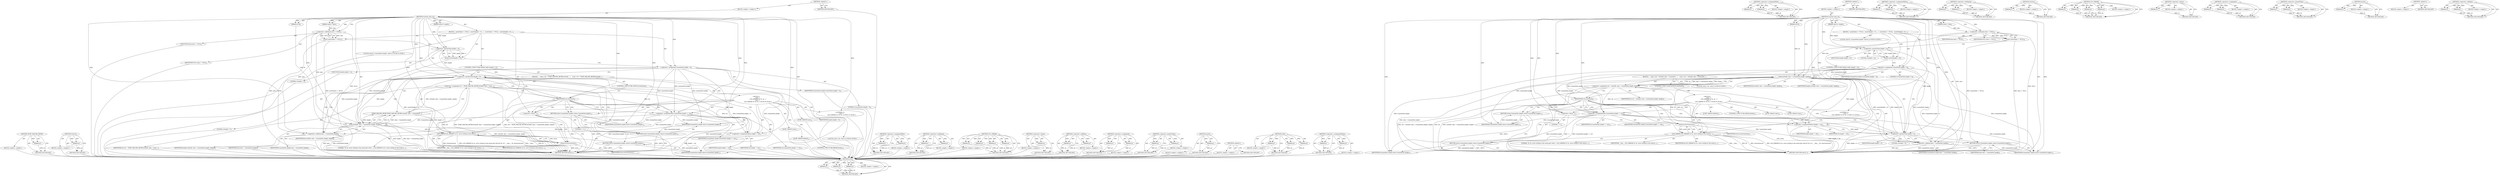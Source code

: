 digraph "&lt;operator&gt;.assignmentMinus" {
vulnerable_111 [label=<(METHOD,write)>];
vulnerable_112 [label=<(PARAM,p1)>];
vulnerable_113 [label=<(PARAM,p2)>];
vulnerable_114 [label=<(PARAM,p3)>];
vulnerable_115 [label=<(BLOCK,&lt;empty&gt;,&lt;empty&gt;)>];
vulnerable_116 [label=<(METHOD_RETURN,ANY)>];
vulnerable_137 [label=<(METHOD,&lt;operator&gt;.assignmentPlus)>];
vulnerable_138 [label=<(PARAM,p1)>];
vulnerable_139 [label=<(PARAM,p2)>];
vulnerable_140 [label=<(BLOCK,&lt;empty&gt;,&lt;empty&gt;)>];
vulnerable_141 [label=<(METHOD_RETURN,ANY)>];
vulnerable_6 [label=<(METHOD,&lt;global&gt;)<SUB>1</SUB>>];
vulnerable_7 [label=<(BLOCK,&lt;empty&gt;,&lt;empty&gt;)<SUB>1</SUB>>];
vulnerable_8 [label=<(METHOD,transmit_data_on)<SUB>1</SUB>>];
vulnerable_9 [label=<(PARAM,int fd)<SUB>1</SUB>>];
vulnerable_10 [label=<(PARAM,uint8_t *data)<SUB>1</SUB>>];
vulnerable_11 [label=<(PARAM,uint16_t length)<SUB>1</SUB>>];
vulnerable_12 [label=<(BLOCK,{
  assert(data != NULL);
  assert(length &gt; 0);...,{
  assert(data != NULL);
  assert(length &gt; 0);...)<SUB>1</SUB>>];
vulnerable_13 [label=<(assert,assert(data != NULL))<SUB>2</SUB>>];
vulnerable_14 [label=<(&lt;operator&gt;.notEquals,data != NULL)<SUB>2</SUB>>];
vulnerable_15 [label=<(IDENTIFIER,data,data != NULL)<SUB>2</SUB>>];
vulnerable_16 [label=<(IDENTIFIER,NULL,data != NULL)<SUB>2</SUB>>];
vulnerable_17 [label=<(assert,assert(length &gt; 0))<SUB>3</SUB>>];
vulnerable_18 [label=<(&lt;operator&gt;.greaterThan,length &gt; 0)<SUB>3</SUB>>];
vulnerable_19 [label=<(IDENTIFIER,length,length &gt; 0)<SUB>3</SUB>>];
vulnerable_20 [label=<(LITERAL,0,length &gt; 0)<SUB>3</SUB>>];
vulnerable_21 [label="<(LOCAL,uint16_t transmitted_length: uint16_t)<SUB>6</SUB>>"];
vulnerable_22 [label=<(&lt;operator&gt;.assignment,transmitted_length = 0)<SUB>6</SUB>>];
vulnerable_23 [label=<(IDENTIFIER,transmitted_length,transmitted_length = 0)<SUB>6</SUB>>];
vulnerable_24 [label=<(LITERAL,0,transmitted_length = 0)<SUB>6</SUB>>];
vulnerable_25 [label=<(CONTROL_STRUCTURE,WHILE,while (length &gt; 0))<SUB>7</SUB>>];
vulnerable_26 [label=<(&lt;operator&gt;.greaterThan,length &gt; 0)<SUB>7</SUB>>];
vulnerable_27 [label=<(IDENTIFIER,length,length &gt; 0)<SUB>7</SUB>>];
vulnerable_28 [label=<(LITERAL,0,length &gt; 0)<SUB>7</SUB>>];
vulnerable_29 [label=<(BLOCK,{
    ssize_t ret = write(fd, data + transmitte...,{
    ssize_t ret = write(fd, data + transmitte...)<SUB>7</SUB>>];
vulnerable_30 [label="<(LOCAL,ssize_t ret: ssize_t)<SUB>8</SUB>>"];
vulnerable_31 [label=<(&lt;operator&gt;.assignment,ret = write(fd, data + transmitted_length, length))<SUB>8</SUB>>];
vulnerable_32 [label=<(IDENTIFIER,ret,ret = write(fd, data + transmitted_length, length))<SUB>8</SUB>>];
vulnerable_33 [label=<(write,write(fd, data + transmitted_length, length))<SUB>8</SUB>>];
vulnerable_34 [label=<(IDENTIFIER,fd,write(fd, data + transmitted_length, length))<SUB>8</SUB>>];
vulnerable_35 [label=<(&lt;operator&gt;.addition,data + transmitted_length)<SUB>8</SUB>>];
vulnerable_36 [label=<(IDENTIFIER,data,data + transmitted_length)<SUB>8</SUB>>];
vulnerable_37 [label=<(IDENTIFIER,transmitted_length,data + transmitted_length)<SUB>8</SUB>>];
vulnerable_38 [label=<(IDENTIFIER,length,write(fd, data + transmitted_length, length))<SUB>8</SUB>>];
vulnerable_39 [label=<(CONTROL_STRUCTURE,SWITCH,switch(ret))<SUB>9</SUB>>];
vulnerable_40 [label=<(IDENTIFIER,ret,switch(ret))<SUB>9</SUB>>];
vulnerable_41 [label="<(BLOCK,{
       case -1:
         LOG_ERROR(&quot;In %s, er...,{
       case -1:
         LOG_ERROR(&quot;In %s, er...)<SUB>9</SUB>>"];
vulnerable_42 [label=<(JUMP_TARGET,case)<SUB>10</SUB>>];
vulnerable_43 [label=<(&lt;operator&gt;.minus,-1)<SUB>10</SUB>>];
vulnerable_44 [label=<(LITERAL,1,-1)<SUB>10</SUB>>];
vulnerable_45 [label=<(LOG_ERROR,LOG_ERROR(&quot;In %s, error writing to the serial p...)<SUB>11</SUB>>];
vulnerable_46 [label=<(LITERAL,&quot;In %s, error writing to the serial port with f...,LOG_ERROR(&quot;In %s, error writing to the serial p...)<SUB>11</SUB>>];
vulnerable_47 [label=<(IDENTIFIER,__func__,LOG_ERROR(&quot;In %s, error writing to the serial p...)<SUB>11</SUB>>];
vulnerable_48 [label=<(IDENTIFIER,fd,LOG_ERROR(&quot;In %s, error writing to the serial p...)<SUB>11</SUB>>];
vulnerable_49 [label=<(strerror,strerror(errno))<SUB>11</SUB>>];
vulnerable_50 [label=<(IDENTIFIER,errno,strerror(errno))<SUB>11</SUB>>];
vulnerable_51 [label=<(RETURN,return transmitted_length;,return transmitted_length;)<SUB>12</SUB>>];
vulnerable_52 [label=<(IDENTIFIER,transmitted_length,return transmitted_length;)<SUB>12</SUB>>];
vulnerable_53 [label=<(JUMP_TARGET,case)<SUB>13</SUB>>];
vulnerable_54 [label="<(LITERAL,0,{
       case -1:
         LOG_ERROR(&quot;In %s, er...)<SUB>13</SUB>>"];
vulnerable_55 [label=<(RETURN,return transmitted_length;,return transmitted_length;)<SUB>14</SUB>>];
vulnerable_56 [label=<(IDENTIFIER,transmitted_length,return transmitted_length;)<SUB>14</SUB>>];
vulnerable_57 [label=<(JUMP_TARGET,default)<SUB>15</SUB>>];
vulnerable_58 [label=<(&lt;operator&gt;.assignmentPlus,transmitted_length += ret)<SUB>16</SUB>>];
vulnerable_59 [label=<(IDENTIFIER,transmitted_length,transmitted_length += ret)<SUB>16</SUB>>];
vulnerable_60 [label=<(IDENTIFIER,ret,transmitted_length += ret)<SUB>16</SUB>>];
vulnerable_61 [label=<(&lt;operator&gt;.assignmentMinus,length -= ret)<SUB>17</SUB>>];
vulnerable_62 [label=<(IDENTIFIER,length,length -= ret)<SUB>17</SUB>>];
vulnerable_63 [label=<(IDENTIFIER,ret,length -= ret)<SUB>17</SUB>>];
vulnerable_64 [label=<(CONTROL_STRUCTURE,BREAK,break;)<SUB>18</SUB>>];
vulnerable_65 [label=<(RETURN,return transmitted_length;,return transmitted_length;)<SUB>22</SUB>>];
vulnerable_66 [label=<(IDENTIFIER,transmitted_length,return transmitted_length;)<SUB>22</SUB>>];
vulnerable_67 [label=<(METHOD_RETURN,uint16_t)<SUB>1</SUB>>];
vulnerable_69 [label=<(METHOD_RETURN,ANY)<SUB>1</SUB>>];
vulnerable_142 [label=<(METHOD,&lt;operator&gt;.assignmentMinus)>];
vulnerable_143 [label=<(PARAM,p1)>];
vulnerable_144 [label=<(PARAM,p2)>];
vulnerable_145 [label=<(BLOCK,&lt;empty&gt;,&lt;empty&gt;)>];
vulnerable_146 [label=<(METHOD_RETURN,ANY)>];
vulnerable_96 [label=<(METHOD,&lt;operator&gt;.notEquals)>];
vulnerable_97 [label=<(PARAM,p1)>];
vulnerable_98 [label=<(PARAM,p2)>];
vulnerable_99 [label=<(BLOCK,&lt;empty&gt;,&lt;empty&gt;)>];
vulnerable_100 [label=<(METHOD_RETURN,ANY)>];
vulnerable_133 [label=<(METHOD,strerror)>];
vulnerable_134 [label=<(PARAM,p1)>];
vulnerable_135 [label=<(BLOCK,&lt;empty&gt;,&lt;empty&gt;)>];
vulnerable_136 [label=<(METHOD_RETURN,ANY)>];
vulnerable_126 [label=<(METHOD,LOG_ERROR)>];
vulnerable_127 [label=<(PARAM,p1)>];
vulnerable_128 [label=<(PARAM,p2)>];
vulnerable_129 [label=<(PARAM,p3)>];
vulnerable_130 [label=<(PARAM,p4)>];
vulnerable_131 [label=<(BLOCK,&lt;empty&gt;,&lt;empty&gt;)>];
vulnerable_132 [label=<(METHOD_RETURN,ANY)>];
vulnerable_122 [label=<(METHOD,&lt;operator&gt;.minus)>];
vulnerable_123 [label=<(PARAM,p1)>];
vulnerable_124 [label=<(BLOCK,&lt;empty&gt;,&lt;empty&gt;)>];
vulnerable_125 [label=<(METHOD_RETURN,ANY)>];
vulnerable_106 [label=<(METHOD,&lt;operator&gt;.assignment)>];
vulnerable_107 [label=<(PARAM,p1)>];
vulnerable_108 [label=<(PARAM,p2)>];
vulnerable_109 [label=<(BLOCK,&lt;empty&gt;,&lt;empty&gt;)>];
vulnerable_110 [label=<(METHOD_RETURN,ANY)>];
vulnerable_101 [label=<(METHOD,&lt;operator&gt;.greaterThan)>];
vulnerable_102 [label=<(PARAM,p1)>];
vulnerable_103 [label=<(PARAM,p2)>];
vulnerable_104 [label=<(BLOCK,&lt;empty&gt;,&lt;empty&gt;)>];
vulnerable_105 [label=<(METHOD_RETURN,ANY)>];
vulnerable_92 [label=<(METHOD,assert)>];
vulnerable_93 [label=<(PARAM,p1)>];
vulnerable_94 [label=<(BLOCK,&lt;empty&gt;,&lt;empty&gt;)>];
vulnerable_95 [label=<(METHOD_RETURN,ANY)>];
vulnerable_86 [label=<(METHOD,&lt;global&gt;)<SUB>1</SUB>>];
vulnerable_87 [label=<(BLOCK,&lt;empty&gt;,&lt;empty&gt;)>];
vulnerable_88 [label=<(METHOD_RETURN,ANY)>];
vulnerable_117 [label=<(METHOD,&lt;operator&gt;.addition)>];
vulnerable_118 [label=<(PARAM,p1)>];
vulnerable_119 [label=<(PARAM,p2)>];
vulnerable_120 [label=<(BLOCK,&lt;empty&gt;,&lt;empty&gt;)>];
vulnerable_121 [label=<(METHOD_RETURN,ANY)>];
fixed_112 [label=<(METHOD,TEMP_FAILURE_RETRY)>];
fixed_113 [label=<(PARAM,p1)>];
fixed_114 [label=<(BLOCK,&lt;empty&gt;,&lt;empty&gt;)>];
fixed_115 [label=<(METHOD_RETURN,ANY)>];
fixed_138 [label=<(METHOD,strerror)>];
fixed_139 [label=<(PARAM,p1)>];
fixed_140 [label=<(BLOCK,&lt;empty&gt;,&lt;empty&gt;)>];
fixed_141 [label=<(METHOD_RETURN,ANY)>];
fixed_6 [label=<(METHOD,&lt;global&gt;)<SUB>1</SUB>>];
fixed_7 [label=<(BLOCK,&lt;empty&gt;,&lt;empty&gt;)<SUB>1</SUB>>];
fixed_8 [label=<(METHOD,transmit_data_on)<SUB>1</SUB>>];
fixed_9 [label=<(PARAM,int fd)<SUB>1</SUB>>];
fixed_10 [label=<(PARAM,uint8_t *data)<SUB>1</SUB>>];
fixed_11 [label=<(PARAM,uint16_t length)<SUB>1</SUB>>];
fixed_12 [label=<(BLOCK,{
  assert(data != NULL);
  assert(length &gt; 0);...,{
  assert(data != NULL);
  assert(length &gt; 0);...)<SUB>1</SUB>>];
fixed_13 [label=<(assert,assert(data != NULL))<SUB>2</SUB>>];
fixed_14 [label=<(&lt;operator&gt;.notEquals,data != NULL)<SUB>2</SUB>>];
fixed_15 [label=<(IDENTIFIER,data,data != NULL)<SUB>2</SUB>>];
fixed_16 [label=<(IDENTIFIER,NULL,data != NULL)<SUB>2</SUB>>];
fixed_17 [label=<(assert,assert(length &gt; 0))<SUB>3</SUB>>];
fixed_18 [label=<(&lt;operator&gt;.greaterThan,length &gt; 0)<SUB>3</SUB>>];
fixed_19 [label=<(IDENTIFIER,length,length &gt; 0)<SUB>3</SUB>>];
fixed_20 [label=<(LITERAL,0,length &gt; 0)<SUB>3</SUB>>];
fixed_21 [label="<(LOCAL,uint16_t transmitted_length: uint16_t)<SUB>6</SUB>>"];
fixed_22 [label=<(&lt;operator&gt;.assignment,transmitted_length = 0)<SUB>6</SUB>>];
fixed_23 [label=<(IDENTIFIER,transmitted_length,transmitted_length = 0)<SUB>6</SUB>>];
fixed_24 [label=<(LITERAL,0,transmitted_length = 0)<SUB>6</SUB>>];
fixed_25 [label=<(CONTROL_STRUCTURE,WHILE,while (length &gt; 0))<SUB>7</SUB>>];
fixed_26 [label=<(&lt;operator&gt;.greaterThan,length &gt; 0)<SUB>7</SUB>>];
fixed_27 [label=<(IDENTIFIER,length,length &gt; 0)<SUB>7</SUB>>];
fixed_28 [label=<(LITERAL,0,length &gt; 0)<SUB>7</SUB>>];
fixed_29 [label=<(BLOCK,{
    ssize_t ret = TEMP_FAILURE_RETRY(write(fd...,{
    ssize_t ret = TEMP_FAILURE_RETRY(write(fd...)<SUB>7</SUB>>];
fixed_30 [label="<(LOCAL,ssize_t ret: ssize_t)<SUB>8</SUB>>"];
fixed_31 [label=<(&lt;operator&gt;.assignment,ret = TEMP_FAILURE_RETRY(write(fd, data + trans...)<SUB>8</SUB>>];
fixed_32 [label=<(IDENTIFIER,ret,ret = TEMP_FAILURE_RETRY(write(fd, data + trans...)<SUB>8</SUB>>];
fixed_33 [label=<(TEMP_FAILURE_RETRY,TEMP_FAILURE_RETRY(write(fd, data + transmitted...)<SUB>8</SUB>>];
fixed_34 [label=<(write,write(fd, data + transmitted_length, length))<SUB>8</SUB>>];
fixed_35 [label=<(IDENTIFIER,fd,write(fd, data + transmitted_length, length))<SUB>8</SUB>>];
fixed_36 [label=<(&lt;operator&gt;.addition,data + transmitted_length)<SUB>8</SUB>>];
fixed_37 [label=<(IDENTIFIER,data,data + transmitted_length)<SUB>8</SUB>>];
fixed_38 [label=<(IDENTIFIER,transmitted_length,data + transmitted_length)<SUB>8</SUB>>];
fixed_39 [label=<(IDENTIFIER,length,write(fd, data + transmitted_length, length))<SUB>8</SUB>>];
fixed_40 [label=<(CONTROL_STRUCTURE,SWITCH,switch(ret))<SUB>9</SUB>>];
fixed_41 [label=<(IDENTIFIER,ret,switch(ret))<SUB>9</SUB>>];
fixed_42 [label="<(BLOCK,{
       case -1:
         LOG_ERROR(&quot;In %s, er...,{
       case -1:
         LOG_ERROR(&quot;In %s, er...)<SUB>9</SUB>>"];
fixed_43 [label=<(JUMP_TARGET,case)<SUB>10</SUB>>];
fixed_44 [label=<(&lt;operator&gt;.minus,-1)<SUB>10</SUB>>];
fixed_45 [label=<(LITERAL,1,-1)<SUB>10</SUB>>];
fixed_46 [label=<(LOG_ERROR,LOG_ERROR(&quot;In %s, error writing to the serial p...)<SUB>11</SUB>>];
fixed_47 [label=<(LITERAL,&quot;In %s, error writing to the serial port with f...,LOG_ERROR(&quot;In %s, error writing to the serial p...)<SUB>11</SUB>>];
fixed_48 [label=<(IDENTIFIER,__func__,LOG_ERROR(&quot;In %s, error writing to the serial p...)<SUB>11</SUB>>];
fixed_49 [label=<(IDENTIFIER,fd,LOG_ERROR(&quot;In %s, error writing to the serial p...)<SUB>11</SUB>>];
fixed_50 [label=<(strerror,strerror(errno))<SUB>11</SUB>>];
fixed_51 [label=<(IDENTIFIER,errno,strerror(errno))<SUB>11</SUB>>];
fixed_52 [label=<(RETURN,return transmitted_length;,return transmitted_length;)<SUB>12</SUB>>];
fixed_53 [label=<(IDENTIFIER,transmitted_length,return transmitted_length;)<SUB>12</SUB>>];
fixed_54 [label=<(JUMP_TARGET,case)<SUB>13</SUB>>];
fixed_55 [label="<(LITERAL,0,{
       case -1:
         LOG_ERROR(&quot;In %s, er...)<SUB>13</SUB>>"];
fixed_56 [label=<(RETURN,return transmitted_length;,return transmitted_length;)<SUB>14</SUB>>];
fixed_57 [label=<(IDENTIFIER,transmitted_length,return transmitted_length;)<SUB>14</SUB>>];
fixed_58 [label=<(JUMP_TARGET,default)<SUB>15</SUB>>];
fixed_59 [label=<(&lt;operator&gt;.assignmentPlus,transmitted_length += ret)<SUB>16</SUB>>];
fixed_60 [label=<(IDENTIFIER,transmitted_length,transmitted_length += ret)<SUB>16</SUB>>];
fixed_61 [label=<(IDENTIFIER,ret,transmitted_length += ret)<SUB>16</SUB>>];
fixed_62 [label=<(&lt;operator&gt;.assignmentMinus,length -= ret)<SUB>17</SUB>>];
fixed_63 [label=<(IDENTIFIER,length,length -= ret)<SUB>17</SUB>>];
fixed_64 [label=<(IDENTIFIER,ret,length -= ret)<SUB>17</SUB>>];
fixed_65 [label=<(CONTROL_STRUCTURE,BREAK,break;)<SUB>18</SUB>>];
fixed_66 [label=<(RETURN,return transmitted_length;,return transmitted_length;)<SUB>22</SUB>>];
fixed_67 [label=<(IDENTIFIER,transmitted_length,return transmitted_length;)<SUB>22</SUB>>];
fixed_68 [label=<(METHOD_RETURN,uint16_t)<SUB>1</SUB>>];
fixed_70 [label=<(METHOD_RETURN,ANY)<SUB>1</SUB>>];
fixed_142 [label=<(METHOD,&lt;operator&gt;.assignmentPlus)>];
fixed_143 [label=<(PARAM,p1)>];
fixed_144 [label=<(PARAM,p2)>];
fixed_145 [label=<(BLOCK,&lt;empty&gt;,&lt;empty&gt;)>];
fixed_146 [label=<(METHOD_RETURN,ANY)>];
fixed_97 [label=<(METHOD,&lt;operator&gt;.notEquals)>];
fixed_98 [label=<(PARAM,p1)>];
fixed_99 [label=<(PARAM,p2)>];
fixed_100 [label=<(BLOCK,&lt;empty&gt;,&lt;empty&gt;)>];
fixed_101 [label=<(METHOD_RETURN,ANY)>];
fixed_131 [label=<(METHOD,LOG_ERROR)>];
fixed_132 [label=<(PARAM,p1)>];
fixed_133 [label=<(PARAM,p2)>];
fixed_134 [label=<(PARAM,p3)>];
fixed_135 [label=<(PARAM,p4)>];
fixed_136 [label=<(BLOCK,&lt;empty&gt;,&lt;empty&gt;)>];
fixed_137 [label=<(METHOD_RETURN,ANY)>];
fixed_127 [label=<(METHOD,&lt;operator&gt;.minus)>];
fixed_128 [label=<(PARAM,p1)>];
fixed_129 [label=<(BLOCK,&lt;empty&gt;,&lt;empty&gt;)>];
fixed_130 [label=<(METHOD_RETURN,ANY)>];
fixed_122 [label=<(METHOD,&lt;operator&gt;.addition)>];
fixed_123 [label=<(PARAM,p1)>];
fixed_124 [label=<(PARAM,p2)>];
fixed_125 [label=<(BLOCK,&lt;empty&gt;,&lt;empty&gt;)>];
fixed_126 [label=<(METHOD_RETURN,ANY)>];
fixed_107 [label=<(METHOD,&lt;operator&gt;.assignment)>];
fixed_108 [label=<(PARAM,p1)>];
fixed_109 [label=<(PARAM,p2)>];
fixed_110 [label=<(BLOCK,&lt;empty&gt;,&lt;empty&gt;)>];
fixed_111 [label=<(METHOD_RETURN,ANY)>];
fixed_102 [label=<(METHOD,&lt;operator&gt;.greaterThan)>];
fixed_103 [label=<(PARAM,p1)>];
fixed_104 [label=<(PARAM,p2)>];
fixed_105 [label=<(BLOCK,&lt;empty&gt;,&lt;empty&gt;)>];
fixed_106 [label=<(METHOD_RETURN,ANY)>];
fixed_93 [label=<(METHOD,assert)>];
fixed_94 [label=<(PARAM,p1)>];
fixed_95 [label=<(BLOCK,&lt;empty&gt;,&lt;empty&gt;)>];
fixed_96 [label=<(METHOD_RETURN,ANY)>];
fixed_87 [label=<(METHOD,&lt;global&gt;)<SUB>1</SUB>>];
fixed_88 [label=<(BLOCK,&lt;empty&gt;,&lt;empty&gt;)>];
fixed_89 [label=<(METHOD_RETURN,ANY)>];
fixed_116 [label=<(METHOD,write)>];
fixed_117 [label=<(PARAM,p1)>];
fixed_118 [label=<(PARAM,p2)>];
fixed_119 [label=<(PARAM,p3)>];
fixed_120 [label=<(BLOCK,&lt;empty&gt;,&lt;empty&gt;)>];
fixed_121 [label=<(METHOD_RETURN,ANY)>];
fixed_147 [label=<(METHOD,&lt;operator&gt;.assignmentMinus)>];
fixed_148 [label=<(PARAM,p1)>];
fixed_149 [label=<(PARAM,p2)>];
fixed_150 [label=<(BLOCK,&lt;empty&gt;,&lt;empty&gt;)>];
fixed_151 [label=<(METHOD_RETURN,ANY)>];
vulnerable_111 -> vulnerable_112  [key=0, label="AST: "];
vulnerable_111 -> vulnerable_112  [key=1, label="DDG: "];
vulnerable_111 -> vulnerable_115  [key=0, label="AST: "];
vulnerable_111 -> vulnerable_113  [key=0, label="AST: "];
vulnerable_111 -> vulnerable_113  [key=1, label="DDG: "];
vulnerable_111 -> vulnerable_116  [key=0, label="AST: "];
vulnerable_111 -> vulnerable_116  [key=1, label="CFG: "];
vulnerable_111 -> vulnerable_114  [key=0, label="AST: "];
vulnerable_111 -> vulnerable_114  [key=1, label="DDG: "];
vulnerable_112 -> vulnerable_116  [key=0, label="DDG: p1"];
vulnerable_113 -> vulnerable_116  [key=0, label="DDG: p2"];
vulnerable_114 -> vulnerable_116  [key=0, label="DDG: p3"];
vulnerable_137 -> vulnerable_138  [key=0, label="AST: "];
vulnerable_137 -> vulnerable_138  [key=1, label="DDG: "];
vulnerable_137 -> vulnerable_140  [key=0, label="AST: "];
vulnerable_137 -> vulnerable_139  [key=0, label="AST: "];
vulnerable_137 -> vulnerable_139  [key=1, label="DDG: "];
vulnerable_137 -> vulnerable_141  [key=0, label="AST: "];
vulnerable_137 -> vulnerable_141  [key=1, label="CFG: "];
vulnerable_138 -> vulnerable_141  [key=0, label="DDG: p1"];
vulnerable_139 -> vulnerable_141  [key=0, label="DDG: p2"];
vulnerable_6 -> vulnerable_7  [key=0, label="AST: "];
vulnerable_6 -> vulnerable_69  [key=0, label="AST: "];
vulnerable_6 -> vulnerable_69  [key=1, label="CFG: "];
vulnerable_7 -> vulnerable_8  [key=0, label="AST: "];
vulnerable_8 -> vulnerable_9  [key=0, label="AST: "];
vulnerable_8 -> vulnerable_9  [key=1, label="DDG: "];
vulnerable_8 -> vulnerable_10  [key=0, label="AST: "];
vulnerable_8 -> vulnerable_10  [key=1, label="DDG: "];
vulnerable_8 -> vulnerable_11  [key=0, label="AST: "];
vulnerable_8 -> vulnerable_11  [key=1, label="DDG: "];
vulnerable_8 -> vulnerable_12  [key=0, label="AST: "];
vulnerable_8 -> vulnerable_67  [key=0, label="AST: "];
vulnerable_8 -> vulnerable_14  [key=0, label="CFG: "];
vulnerable_8 -> vulnerable_14  [key=1, label="DDG: "];
vulnerable_8 -> vulnerable_22  [key=0, label="DDG: "];
vulnerable_8 -> vulnerable_66  [key=0, label="DDG: "];
vulnerable_8 -> vulnerable_18  [key=0, label="DDG: "];
vulnerable_8 -> vulnerable_26  [key=0, label="DDG: "];
vulnerable_8 -> vulnerable_40  [key=0, label="DDG: "];
vulnerable_8 -> vulnerable_33  [key=0, label="DDG: "];
vulnerable_8 -> vulnerable_54  [key=0, label="DDG: "];
vulnerable_8 -> vulnerable_58  [key=0, label="DDG: "];
vulnerable_8 -> vulnerable_61  [key=0, label="DDG: "];
vulnerable_8 -> vulnerable_35  [key=0, label="DDG: "];
vulnerable_8 -> vulnerable_43  [key=0, label="DDG: "];
vulnerable_8 -> vulnerable_45  [key=0, label="DDG: "];
vulnerable_8 -> vulnerable_52  [key=0, label="DDG: "];
vulnerable_8 -> vulnerable_56  [key=0, label="DDG: "];
vulnerable_8 -> vulnerable_49  [key=0, label="DDG: "];
vulnerable_9 -> vulnerable_33  [key=0, label="DDG: fd"];
vulnerable_10 -> vulnerable_14  [key=0, label="DDG: data"];
vulnerable_11 -> vulnerable_18  [key=0, label="DDG: length"];
vulnerable_12 -> vulnerable_13  [key=0, label="AST: "];
vulnerable_12 -> vulnerable_17  [key=0, label="AST: "];
vulnerable_12 -> vulnerable_21  [key=0, label="AST: "];
vulnerable_12 -> vulnerable_22  [key=0, label="AST: "];
vulnerable_12 -> vulnerable_25  [key=0, label="AST: "];
vulnerable_12 -> vulnerable_65  [key=0, label="AST: "];
vulnerable_13 -> vulnerable_14  [key=0, label="AST: "];
vulnerable_13 -> vulnerable_18  [key=0, label="CFG: "];
vulnerable_13 -> vulnerable_67  [key=0, label="DDG: data != NULL"];
vulnerable_13 -> vulnerable_67  [key=1, label="DDG: assert(data != NULL)"];
vulnerable_14 -> vulnerable_15  [key=0, label="AST: "];
vulnerable_14 -> vulnerable_16  [key=0, label="AST: "];
vulnerable_14 -> vulnerable_13  [key=0, label="CFG: "];
vulnerable_14 -> vulnerable_13  [key=1, label="DDG: data"];
vulnerable_14 -> vulnerable_13  [key=2, label="DDG: NULL"];
vulnerable_14 -> vulnerable_67  [key=0, label="DDG: NULL"];
vulnerable_14 -> vulnerable_33  [key=0, label="DDG: data"];
vulnerable_14 -> vulnerable_35  [key=0, label="DDG: data"];
vulnerable_17 -> vulnerable_18  [key=0, label="AST: "];
vulnerable_17 -> vulnerable_22  [key=0, label="CFG: "];
vulnerable_17 -> vulnerable_67  [key=0, label="DDG: assert(length &gt; 0)"];
vulnerable_18 -> vulnerable_19  [key=0, label="AST: "];
vulnerable_18 -> vulnerable_20  [key=0, label="AST: "];
vulnerable_18 -> vulnerable_17  [key=0, label="CFG: "];
vulnerable_18 -> vulnerable_17  [key=1, label="DDG: length"];
vulnerable_18 -> vulnerable_17  [key=2, label="DDG: 0"];
vulnerable_18 -> vulnerable_26  [key=0, label="DDG: length"];
vulnerable_22 -> vulnerable_23  [key=0, label="AST: "];
vulnerable_22 -> vulnerable_24  [key=0, label="AST: "];
vulnerable_22 -> vulnerable_26  [key=0, label="CFG: "];
vulnerable_22 -> vulnerable_67  [key=0, label="DDG: transmitted_length = 0"];
vulnerable_22 -> vulnerable_66  [key=0, label="DDG: transmitted_length"];
vulnerable_22 -> vulnerable_33  [key=0, label="DDG: transmitted_length"];
vulnerable_22 -> vulnerable_35  [key=0, label="DDG: transmitted_length"];
vulnerable_22 -> vulnerable_52  [key=0, label="DDG: transmitted_length"];
vulnerable_22 -> vulnerable_56  [key=0, label="DDG: transmitted_length"];
vulnerable_22 -> vulnerable_58  [key=0, label="DDG: transmitted_length"];
vulnerable_25 -> vulnerable_26  [key=0, label="AST: "];
vulnerable_25 -> vulnerable_29  [key=0, label="AST: "];
vulnerable_26 -> vulnerable_27  [key=0, label="AST: "];
vulnerable_26 -> vulnerable_28  [key=0, label="AST: "];
vulnerable_26 -> vulnerable_35  [key=0, label="CFG: "];
vulnerable_26 -> vulnerable_35  [key=1, label="CDG: "];
vulnerable_26 -> vulnerable_65  [key=0, label="CFG: "];
vulnerable_26 -> vulnerable_65  [key=1, label="CDG: "];
vulnerable_26 -> vulnerable_67  [key=0, label="DDG: length &gt; 0"];
vulnerable_26 -> vulnerable_33  [key=0, label="DDG: length"];
vulnerable_26 -> vulnerable_33  [key=1, label="CDG: "];
vulnerable_26 -> vulnerable_40  [key=0, label="CDG: "];
vulnerable_26 -> vulnerable_31  [key=0, label="CDG: "];
vulnerable_29 -> vulnerable_30  [key=0, label="AST: "];
vulnerable_29 -> vulnerable_31  [key=0, label="AST: "];
vulnerable_29 -> vulnerable_39  [key=0, label="AST: "];
vulnerable_31 -> vulnerable_32  [key=0, label="AST: "];
vulnerable_31 -> vulnerable_33  [key=0, label="AST: "];
vulnerable_31 -> vulnerable_40  [key=0, label="CFG: "];
vulnerable_31 -> vulnerable_67  [key=0, label="DDG: ret"];
vulnerable_31 -> vulnerable_67  [key=1, label="DDG: write(fd, data + transmitted_length, length)"];
vulnerable_31 -> vulnerable_67  [key=2, label="DDG: ret = write(fd, data + transmitted_length, length)"];
vulnerable_31 -> vulnerable_58  [key=0, label="DDG: ret"];
vulnerable_31 -> vulnerable_61  [key=0, label="DDG: ret"];
vulnerable_33 -> vulnerable_34  [key=0, label="AST: "];
vulnerable_33 -> vulnerable_35  [key=0, label="AST: "];
vulnerable_33 -> vulnerable_38  [key=0, label="AST: "];
vulnerable_33 -> vulnerable_31  [key=0, label="CFG: "];
vulnerable_33 -> vulnerable_31  [key=1, label="DDG: fd"];
vulnerable_33 -> vulnerable_31  [key=2, label="DDG: data + transmitted_length"];
vulnerable_33 -> vulnerable_31  [key=3, label="DDG: length"];
vulnerable_33 -> vulnerable_67  [key=0, label="DDG: data + transmitted_length"];
vulnerable_33 -> vulnerable_67  [key=1, label="DDG: length"];
vulnerable_33 -> vulnerable_45  [key=0, label="DDG: fd"];
vulnerable_33 -> vulnerable_61  [key=0, label="DDG: length"];
vulnerable_35 -> vulnerable_36  [key=0, label="AST: "];
vulnerable_35 -> vulnerable_37  [key=0, label="AST: "];
vulnerable_35 -> vulnerable_33  [key=0, label="CFG: "];
vulnerable_35 -> vulnerable_67  [key=0, label="DDG: data"];
vulnerable_35 -> vulnerable_67  [key=1, label="DDG: transmitted_length"];
vulnerable_39 -> vulnerable_40  [key=0, label="AST: "];
vulnerable_39 -> vulnerable_41  [key=0, label="AST: "];
vulnerable_40 -> vulnerable_43  [key=0, label="CFG: "];
vulnerable_40 -> vulnerable_43  [key=1, label="CDG: "];
vulnerable_40 -> vulnerable_55  [key=0, label="CFG: "];
vulnerable_40 -> vulnerable_55  [key=1, label="CDG: "];
vulnerable_40 -> vulnerable_58  [key=0, label="CFG: "];
vulnerable_40 -> vulnerable_58  [key=1, label="CDG: "];
vulnerable_40 -> vulnerable_49  [key=0, label="CDG: "];
vulnerable_40 -> vulnerable_61  [key=0, label="CDG: "];
vulnerable_40 -> vulnerable_26  [key=0, label="CDG: "];
vulnerable_40 -> vulnerable_51  [key=0, label="CDG: "];
vulnerable_40 -> vulnerable_45  [key=0, label="CDG: "];
vulnerable_41 -> vulnerable_42  [key=0, label="AST: "];
vulnerable_41 -> vulnerable_43  [key=0, label="AST: "];
vulnerable_41 -> vulnerable_45  [key=0, label="AST: "];
vulnerable_41 -> vulnerable_51  [key=0, label="AST: "];
vulnerable_41 -> vulnerable_53  [key=0, label="AST: "];
vulnerable_41 -> vulnerable_54  [key=0, label="AST: "];
vulnerable_41 -> vulnerable_55  [key=0, label="AST: "];
vulnerable_41 -> vulnerable_57  [key=0, label="AST: "];
vulnerable_41 -> vulnerable_58  [key=0, label="AST: "];
vulnerable_41 -> vulnerable_61  [key=0, label="AST: "];
vulnerable_41 -> vulnerable_64  [key=0, label="AST: "];
vulnerable_43 -> vulnerable_44  [key=0, label="AST: "];
vulnerable_43 -> vulnerable_49  [key=0, label="CFG: "];
vulnerable_43 -> vulnerable_67  [key=0, label="DDG: -1"];
vulnerable_45 -> vulnerable_46  [key=0, label="AST: "];
vulnerable_45 -> vulnerable_47  [key=0, label="AST: "];
vulnerable_45 -> vulnerable_48  [key=0, label="AST: "];
vulnerable_45 -> vulnerable_49  [key=0, label="AST: "];
vulnerable_45 -> vulnerable_51  [key=0, label="CFG: "];
vulnerable_45 -> vulnerable_67  [key=0, label="DDG: fd"];
vulnerable_45 -> vulnerable_67  [key=1, label="DDG: strerror(errno)"];
vulnerable_45 -> vulnerable_67  [key=2, label="DDG: LOG_ERROR(&quot;In %s, error writing to the serial port with fd %d: %s&quot;, __func__, fd, strerror(errno))"];
vulnerable_45 -> vulnerable_67  [key=3, label="DDG: __func__"];
vulnerable_49 -> vulnerable_50  [key=0, label="AST: "];
vulnerable_49 -> vulnerable_45  [key=0, label="CFG: "];
vulnerable_49 -> vulnerable_45  [key=1, label="DDG: errno"];
vulnerable_49 -> vulnerable_67  [key=0, label="DDG: errno"];
vulnerable_51 -> vulnerable_52  [key=0, label="AST: "];
vulnerable_51 -> vulnerable_67  [key=0, label="CFG: "];
vulnerable_51 -> vulnerable_67  [key=1, label="DDG: &lt;RET&gt;"];
vulnerable_52 -> vulnerable_51  [key=0, label="DDG: transmitted_length"];
vulnerable_55 -> vulnerable_56  [key=0, label="AST: "];
vulnerable_55 -> vulnerable_67  [key=0, label="CFG: "];
vulnerable_55 -> vulnerable_67  [key=1, label="DDG: &lt;RET&gt;"];
vulnerable_56 -> vulnerable_55  [key=0, label="DDG: transmitted_length"];
vulnerable_58 -> vulnerable_59  [key=0, label="AST: "];
vulnerable_58 -> vulnerable_60  [key=0, label="AST: "];
vulnerable_58 -> vulnerable_61  [key=0, label="CFG: "];
vulnerable_58 -> vulnerable_67  [key=0, label="DDG: transmitted_length += ret"];
vulnerable_58 -> vulnerable_66  [key=0, label="DDG: transmitted_length"];
vulnerable_58 -> vulnerable_33  [key=0, label="DDG: transmitted_length"];
vulnerable_58 -> vulnerable_35  [key=0, label="DDG: transmitted_length"];
vulnerable_58 -> vulnerable_52  [key=0, label="DDG: transmitted_length"];
vulnerable_58 -> vulnerable_56  [key=0, label="DDG: transmitted_length"];
vulnerable_61 -> vulnerable_62  [key=0, label="AST: "];
vulnerable_61 -> vulnerable_63  [key=0, label="AST: "];
vulnerable_61 -> vulnerable_26  [key=0, label="CFG: "];
vulnerable_61 -> vulnerable_26  [key=1, label="DDG: length"];
vulnerable_61 -> vulnerable_67  [key=0, label="DDG: length -= ret"];
vulnerable_65 -> vulnerable_66  [key=0, label="AST: "];
vulnerable_65 -> vulnerable_67  [key=0, label="CFG: "];
vulnerable_65 -> vulnerable_67  [key=1, label="DDG: &lt;RET&gt;"];
vulnerable_66 -> vulnerable_65  [key=0, label="DDG: transmitted_length"];
vulnerable_142 -> vulnerable_143  [key=0, label="AST: "];
vulnerable_142 -> vulnerable_143  [key=1, label="DDG: "];
vulnerable_142 -> vulnerable_145  [key=0, label="AST: "];
vulnerable_142 -> vulnerable_144  [key=0, label="AST: "];
vulnerable_142 -> vulnerable_144  [key=1, label="DDG: "];
vulnerable_142 -> vulnerable_146  [key=0, label="AST: "];
vulnerable_142 -> vulnerable_146  [key=1, label="CFG: "];
vulnerable_143 -> vulnerable_146  [key=0, label="DDG: p1"];
vulnerable_144 -> vulnerable_146  [key=0, label="DDG: p2"];
vulnerable_96 -> vulnerable_97  [key=0, label="AST: "];
vulnerable_96 -> vulnerable_97  [key=1, label="DDG: "];
vulnerable_96 -> vulnerable_99  [key=0, label="AST: "];
vulnerable_96 -> vulnerable_98  [key=0, label="AST: "];
vulnerable_96 -> vulnerable_98  [key=1, label="DDG: "];
vulnerable_96 -> vulnerable_100  [key=0, label="AST: "];
vulnerable_96 -> vulnerable_100  [key=1, label="CFG: "];
vulnerable_97 -> vulnerable_100  [key=0, label="DDG: p1"];
vulnerable_98 -> vulnerable_100  [key=0, label="DDG: p2"];
vulnerable_133 -> vulnerable_134  [key=0, label="AST: "];
vulnerable_133 -> vulnerable_134  [key=1, label="DDG: "];
vulnerable_133 -> vulnerable_135  [key=0, label="AST: "];
vulnerable_133 -> vulnerable_136  [key=0, label="AST: "];
vulnerable_133 -> vulnerable_136  [key=1, label="CFG: "];
vulnerable_134 -> vulnerable_136  [key=0, label="DDG: p1"];
vulnerable_126 -> vulnerable_127  [key=0, label="AST: "];
vulnerable_126 -> vulnerable_127  [key=1, label="DDG: "];
vulnerable_126 -> vulnerable_131  [key=0, label="AST: "];
vulnerable_126 -> vulnerable_128  [key=0, label="AST: "];
vulnerable_126 -> vulnerable_128  [key=1, label="DDG: "];
vulnerable_126 -> vulnerable_132  [key=0, label="AST: "];
vulnerable_126 -> vulnerable_132  [key=1, label="CFG: "];
vulnerable_126 -> vulnerable_129  [key=0, label="AST: "];
vulnerable_126 -> vulnerable_129  [key=1, label="DDG: "];
vulnerable_126 -> vulnerable_130  [key=0, label="AST: "];
vulnerable_126 -> vulnerable_130  [key=1, label="DDG: "];
vulnerable_127 -> vulnerable_132  [key=0, label="DDG: p1"];
vulnerable_128 -> vulnerable_132  [key=0, label="DDG: p2"];
vulnerable_129 -> vulnerable_132  [key=0, label="DDG: p3"];
vulnerable_130 -> vulnerable_132  [key=0, label="DDG: p4"];
vulnerable_122 -> vulnerable_123  [key=0, label="AST: "];
vulnerable_122 -> vulnerable_123  [key=1, label="DDG: "];
vulnerable_122 -> vulnerable_124  [key=0, label="AST: "];
vulnerable_122 -> vulnerable_125  [key=0, label="AST: "];
vulnerable_122 -> vulnerable_125  [key=1, label="CFG: "];
vulnerable_123 -> vulnerable_125  [key=0, label="DDG: p1"];
vulnerable_106 -> vulnerable_107  [key=0, label="AST: "];
vulnerable_106 -> vulnerable_107  [key=1, label="DDG: "];
vulnerable_106 -> vulnerable_109  [key=0, label="AST: "];
vulnerable_106 -> vulnerable_108  [key=0, label="AST: "];
vulnerable_106 -> vulnerable_108  [key=1, label="DDG: "];
vulnerable_106 -> vulnerable_110  [key=0, label="AST: "];
vulnerable_106 -> vulnerable_110  [key=1, label="CFG: "];
vulnerable_107 -> vulnerable_110  [key=0, label="DDG: p1"];
vulnerable_108 -> vulnerable_110  [key=0, label="DDG: p2"];
vulnerable_101 -> vulnerable_102  [key=0, label="AST: "];
vulnerable_101 -> vulnerable_102  [key=1, label="DDG: "];
vulnerable_101 -> vulnerable_104  [key=0, label="AST: "];
vulnerable_101 -> vulnerable_103  [key=0, label="AST: "];
vulnerable_101 -> vulnerable_103  [key=1, label="DDG: "];
vulnerable_101 -> vulnerable_105  [key=0, label="AST: "];
vulnerable_101 -> vulnerable_105  [key=1, label="CFG: "];
vulnerable_102 -> vulnerable_105  [key=0, label="DDG: p1"];
vulnerable_103 -> vulnerable_105  [key=0, label="DDG: p2"];
vulnerable_92 -> vulnerable_93  [key=0, label="AST: "];
vulnerable_92 -> vulnerable_93  [key=1, label="DDG: "];
vulnerable_92 -> vulnerable_94  [key=0, label="AST: "];
vulnerable_92 -> vulnerable_95  [key=0, label="AST: "];
vulnerable_92 -> vulnerable_95  [key=1, label="CFG: "];
vulnerable_93 -> vulnerable_95  [key=0, label="DDG: p1"];
vulnerable_86 -> vulnerable_87  [key=0, label="AST: "];
vulnerable_86 -> vulnerable_88  [key=0, label="AST: "];
vulnerable_86 -> vulnerable_88  [key=1, label="CFG: "];
vulnerable_117 -> vulnerable_118  [key=0, label="AST: "];
vulnerable_117 -> vulnerable_118  [key=1, label="DDG: "];
vulnerable_117 -> vulnerable_120  [key=0, label="AST: "];
vulnerable_117 -> vulnerable_119  [key=0, label="AST: "];
vulnerable_117 -> vulnerable_119  [key=1, label="DDG: "];
vulnerable_117 -> vulnerable_121  [key=0, label="AST: "];
vulnerable_117 -> vulnerable_121  [key=1, label="CFG: "];
vulnerable_118 -> vulnerable_121  [key=0, label="DDG: p1"];
vulnerable_119 -> vulnerable_121  [key=0, label="DDG: p2"];
fixed_112 -> fixed_113  [key=0, label="AST: "];
fixed_112 -> fixed_113  [key=1, label="DDG: "];
fixed_112 -> fixed_114  [key=0, label="AST: "];
fixed_112 -> fixed_115  [key=0, label="AST: "];
fixed_112 -> fixed_115  [key=1, label="CFG: "];
fixed_113 -> fixed_115  [key=0, label="DDG: p1"];
fixed_114 -> vulnerable_111  [key=0];
fixed_115 -> vulnerable_111  [key=0];
fixed_138 -> fixed_139  [key=0, label="AST: "];
fixed_138 -> fixed_139  [key=1, label="DDG: "];
fixed_138 -> fixed_140  [key=0, label="AST: "];
fixed_138 -> fixed_141  [key=0, label="AST: "];
fixed_138 -> fixed_141  [key=1, label="CFG: "];
fixed_139 -> fixed_141  [key=0, label="DDG: p1"];
fixed_140 -> vulnerable_111  [key=0];
fixed_141 -> vulnerable_111  [key=0];
fixed_6 -> fixed_7  [key=0, label="AST: "];
fixed_6 -> fixed_70  [key=0, label="AST: "];
fixed_6 -> fixed_70  [key=1, label="CFG: "];
fixed_7 -> fixed_8  [key=0, label="AST: "];
fixed_8 -> fixed_9  [key=0, label="AST: "];
fixed_8 -> fixed_9  [key=1, label="DDG: "];
fixed_8 -> fixed_10  [key=0, label="AST: "];
fixed_8 -> fixed_10  [key=1, label="DDG: "];
fixed_8 -> fixed_11  [key=0, label="AST: "];
fixed_8 -> fixed_11  [key=1, label="DDG: "];
fixed_8 -> fixed_12  [key=0, label="AST: "];
fixed_8 -> fixed_68  [key=0, label="AST: "];
fixed_8 -> fixed_14  [key=0, label="CFG: "];
fixed_8 -> fixed_14  [key=1, label="DDG: "];
fixed_8 -> fixed_22  [key=0, label="DDG: "];
fixed_8 -> fixed_67  [key=0, label="DDG: "];
fixed_8 -> fixed_18  [key=0, label="DDG: "];
fixed_8 -> fixed_26  [key=0, label="DDG: "];
fixed_8 -> fixed_41  [key=0, label="DDG: "];
fixed_8 -> fixed_55  [key=0, label="DDG: "];
fixed_8 -> fixed_59  [key=0, label="DDG: "];
fixed_8 -> fixed_62  [key=0, label="DDG: "];
fixed_8 -> fixed_34  [key=0, label="DDG: "];
fixed_8 -> fixed_44  [key=0, label="DDG: "];
fixed_8 -> fixed_46  [key=0, label="DDG: "];
fixed_8 -> fixed_53  [key=0, label="DDG: "];
fixed_8 -> fixed_57  [key=0, label="DDG: "];
fixed_8 -> fixed_36  [key=0, label="DDG: "];
fixed_8 -> fixed_50  [key=0, label="DDG: "];
fixed_9 -> fixed_34  [key=0, label="DDG: fd"];
fixed_10 -> fixed_14  [key=0, label="DDG: data"];
fixed_11 -> fixed_18  [key=0, label="DDG: length"];
fixed_12 -> fixed_13  [key=0, label="AST: "];
fixed_12 -> fixed_17  [key=0, label="AST: "];
fixed_12 -> fixed_21  [key=0, label="AST: "];
fixed_12 -> fixed_22  [key=0, label="AST: "];
fixed_12 -> fixed_25  [key=0, label="AST: "];
fixed_12 -> fixed_66  [key=0, label="AST: "];
fixed_13 -> fixed_14  [key=0, label="AST: "];
fixed_13 -> fixed_18  [key=0, label="CFG: "];
fixed_13 -> fixed_68  [key=0, label="DDG: data != NULL"];
fixed_13 -> fixed_68  [key=1, label="DDG: assert(data != NULL)"];
fixed_14 -> fixed_15  [key=0, label="AST: "];
fixed_14 -> fixed_16  [key=0, label="AST: "];
fixed_14 -> fixed_13  [key=0, label="CFG: "];
fixed_14 -> fixed_13  [key=1, label="DDG: data"];
fixed_14 -> fixed_13  [key=2, label="DDG: NULL"];
fixed_14 -> fixed_68  [key=0, label="DDG: NULL"];
fixed_14 -> fixed_34  [key=0, label="DDG: data"];
fixed_14 -> fixed_36  [key=0, label="DDG: data"];
fixed_15 -> vulnerable_111  [key=0];
fixed_16 -> vulnerable_111  [key=0];
fixed_17 -> fixed_18  [key=0, label="AST: "];
fixed_17 -> fixed_22  [key=0, label="CFG: "];
fixed_17 -> fixed_68  [key=0, label="DDG: assert(length &gt; 0)"];
fixed_18 -> fixed_19  [key=0, label="AST: "];
fixed_18 -> fixed_20  [key=0, label="AST: "];
fixed_18 -> fixed_17  [key=0, label="CFG: "];
fixed_18 -> fixed_17  [key=1, label="DDG: length"];
fixed_18 -> fixed_17  [key=2, label="DDG: 0"];
fixed_18 -> fixed_26  [key=0, label="DDG: length"];
fixed_19 -> vulnerable_111  [key=0];
fixed_20 -> vulnerable_111  [key=0];
fixed_21 -> vulnerable_111  [key=0];
fixed_22 -> fixed_23  [key=0, label="AST: "];
fixed_22 -> fixed_24  [key=0, label="AST: "];
fixed_22 -> fixed_26  [key=0, label="CFG: "];
fixed_22 -> fixed_68  [key=0, label="DDG: transmitted_length = 0"];
fixed_22 -> fixed_67  [key=0, label="DDG: transmitted_length"];
fixed_22 -> fixed_34  [key=0, label="DDG: transmitted_length"];
fixed_22 -> fixed_53  [key=0, label="DDG: transmitted_length"];
fixed_22 -> fixed_57  [key=0, label="DDG: transmitted_length"];
fixed_22 -> fixed_59  [key=0, label="DDG: transmitted_length"];
fixed_22 -> fixed_36  [key=0, label="DDG: transmitted_length"];
fixed_23 -> vulnerable_111  [key=0];
fixed_24 -> vulnerable_111  [key=0];
fixed_25 -> fixed_26  [key=0, label="AST: "];
fixed_25 -> fixed_29  [key=0, label="AST: "];
fixed_26 -> fixed_27  [key=0, label="AST: "];
fixed_26 -> fixed_28  [key=0, label="AST: "];
fixed_26 -> fixed_36  [key=0, label="CFG: "];
fixed_26 -> fixed_36  [key=1, label="CDG: "];
fixed_26 -> fixed_66  [key=0, label="CFG: "];
fixed_26 -> fixed_66  [key=1, label="CDG: "];
fixed_26 -> fixed_68  [key=0, label="DDG: length &gt; 0"];
fixed_26 -> fixed_34  [key=0, label="DDG: length"];
fixed_26 -> fixed_34  [key=1, label="CDG: "];
fixed_26 -> fixed_33  [key=0, label="CDG: "];
fixed_26 -> fixed_41  [key=0, label="CDG: "];
fixed_26 -> fixed_31  [key=0, label="CDG: "];
fixed_27 -> vulnerable_111  [key=0];
fixed_28 -> vulnerable_111  [key=0];
fixed_29 -> fixed_30  [key=0, label="AST: "];
fixed_29 -> fixed_31  [key=0, label="AST: "];
fixed_29 -> fixed_40  [key=0, label="AST: "];
fixed_30 -> vulnerable_111  [key=0];
fixed_31 -> fixed_32  [key=0, label="AST: "];
fixed_31 -> fixed_33  [key=0, label="AST: "];
fixed_31 -> fixed_41  [key=0, label="CFG: "];
fixed_31 -> fixed_68  [key=0, label="DDG: ret"];
fixed_31 -> fixed_68  [key=1, label="DDG: TEMP_FAILURE_RETRY(write(fd, data + transmitted_length, length))"];
fixed_31 -> fixed_68  [key=2, label="DDG: ret = TEMP_FAILURE_RETRY(write(fd, data + transmitted_length, length))"];
fixed_31 -> fixed_59  [key=0, label="DDG: ret"];
fixed_31 -> fixed_62  [key=0, label="DDG: ret"];
fixed_32 -> vulnerable_111  [key=0];
fixed_33 -> fixed_34  [key=0, label="AST: "];
fixed_33 -> fixed_31  [key=0, label="CFG: "];
fixed_33 -> fixed_31  [key=1, label="DDG: write(fd, data + transmitted_length, length)"];
fixed_33 -> fixed_68  [key=0, label="DDG: write(fd, data + transmitted_length, length)"];
fixed_34 -> fixed_35  [key=0, label="AST: "];
fixed_34 -> fixed_36  [key=0, label="AST: "];
fixed_34 -> fixed_39  [key=0, label="AST: "];
fixed_34 -> fixed_33  [key=0, label="CFG: "];
fixed_34 -> fixed_33  [key=1, label="DDG: fd"];
fixed_34 -> fixed_33  [key=2, label="DDG: data + transmitted_length"];
fixed_34 -> fixed_33  [key=3, label="DDG: length"];
fixed_34 -> fixed_68  [key=0, label="DDG: data + transmitted_length"];
fixed_34 -> fixed_68  [key=1, label="DDG: length"];
fixed_34 -> fixed_46  [key=0, label="DDG: fd"];
fixed_34 -> fixed_62  [key=0, label="DDG: length"];
fixed_35 -> vulnerable_111  [key=0];
fixed_36 -> fixed_37  [key=0, label="AST: "];
fixed_36 -> fixed_38  [key=0, label="AST: "];
fixed_36 -> fixed_34  [key=0, label="CFG: "];
fixed_36 -> fixed_68  [key=0, label="DDG: data"];
fixed_36 -> fixed_68  [key=1, label="DDG: transmitted_length"];
fixed_37 -> vulnerable_111  [key=0];
fixed_38 -> vulnerable_111  [key=0];
fixed_39 -> vulnerable_111  [key=0];
fixed_40 -> fixed_41  [key=0, label="AST: "];
fixed_40 -> fixed_42  [key=0, label="AST: "];
fixed_41 -> fixed_44  [key=0, label="CFG: "];
fixed_41 -> fixed_44  [key=1, label="CDG: "];
fixed_41 -> fixed_56  [key=0, label="CFG: "];
fixed_41 -> fixed_56  [key=1, label="CDG: "];
fixed_41 -> fixed_59  [key=0, label="CFG: "];
fixed_41 -> fixed_59  [key=1, label="CDG: "];
fixed_41 -> fixed_26  [key=0, label="CDG: "];
fixed_41 -> fixed_52  [key=0, label="CDG: "];
fixed_41 -> fixed_46  [key=0, label="CDG: "];
fixed_41 -> fixed_50  [key=0, label="CDG: "];
fixed_41 -> fixed_62  [key=0, label="CDG: "];
fixed_42 -> fixed_43  [key=0, label="AST: "];
fixed_42 -> fixed_44  [key=0, label="AST: "];
fixed_42 -> fixed_46  [key=0, label="AST: "];
fixed_42 -> fixed_52  [key=0, label="AST: "];
fixed_42 -> fixed_54  [key=0, label="AST: "];
fixed_42 -> fixed_55  [key=0, label="AST: "];
fixed_42 -> fixed_56  [key=0, label="AST: "];
fixed_42 -> fixed_58  [key=0, label="AST: "];
fixed_42 -> fixed_59  [key=0, label="AST: "];
fixed_42 -> fixed_62  [key=0, label="AST: "];
fixed_42 -> fixed_65  [key=0, label="AST: "];
fixed_43 -> vulnerable_111  [key=0];
fixed_44 -> fixed_45  [key=0, label="AST: "];
fixed_44 -> fixed_50  [key=0, label="CFG: "];
fixed_44 -> fixed_68  [key=0, label="DDG: -1"];
fixed_45 -> vulnerable_111  [key=0];
fixed_46 -> fixed_47  [key=0, label="AST: "];
fixed_46 -> fixed_48  [key=0, label="AST: "];
fixed_46 -> fixed_49  [key=0, label="AST: "];
fixed_46 -> fixed_50  [key=0, label="AST: "];
fixed_46 -> fixed_52  [key=0, label="CFG: "];
fixed_46 -> fixed_68  [key=0, label="DDG: fd"];
fixed_46 -> fixed_68  [key=1, label="DDG: strerror(errno)"];
fixed_46 -> fixed_68  [key=2, label="DDG: LOG_ERROR(&quot;In %s, error writing to the serial port with fd %d: %s&quot;, __func__, fd, strerror(errno))"];
fixed_46 -> fixed_68  [key=3, label="DDG: __func__"];
fixed_47 -> vulnerable_111  [key=0];
fixed_48 -> vulnerable_111  [key=0];
fixed_49 -> vulnerable_111  [key=0];
fixed_50 -> fixed_51  [key=0, label="AST: "];
fixed_50 -> fixed_46  [key=0, label="CFG: "];
fixed_50 -> fixed_46  [key=1, label="DDG: errno"];
fixed_50 -> fixed_68  [key=0, label="DDG: errno"];
fixed_51 -> vulnerable_111  [key=0];
fixed_52 -> fixed_53  [key=0, label="AST: "];
fixed_52 -> fixed_68  [key=0, label="CFG: "];
fixed_52 -> fixed_68  [key=1, label="DDG: &lt;RET&gt;"];
fixed_53 -> fixed_52  [key=0, label="DDG: transmitted_length"];
fixed_54 -> vulnerable_111  [key=0];
fixed_55 -> vulnerable_111  [key=0];
fixed_56 -> fixed_57  [key=0, label="AST: "];
fixed_56 -> fixed_68  [key=0, label="CFG: "];
fixed_56 -> fixed_68  [key=1, label="DDG: &lt;RET&gt;"];
fixed_57 -> fixed_56  [key=0, label="DDG: transmitted_length"];
fixed_58 -> vulnerable_111  [key=0];
fixed_59 -> fixed_60  [key=0, label="AST: "];
fixed_59 -> fixed_61  [key=0, label="AST: "];
fixed_59 -> fixed_62  [key=0, label="CFG: "];
fixed_59 -> fixed_68  [key=0, label="DDG: transmitted_length += ret"];
fixed_59 -> fixed_67  [key=0, label="DDG: transmitted_length"];
fixed_59 -> fixed_34  [key=0, label="DDG: transmitted_length"];
fixed_59 -> fixed_53  [key=0, label="DDG: transmitted_length"];
fixed_59 -> fixed_57  [key=0, label="DDG: transmitted_length"];
fixed_59 -> fixed_36  [key=0, label="DDG: transmitted_length"];
fixed_60 -> vulnerable_111  [key=0];
fixed_61 -> vulnerable_111  [key=0];
fixed_62 -> fixed_63  [key=0, label="AST: "];
fixed_62 -> fixed_64  [key=0, label="AST: "];
fixed_62 -> fixed_26  [key=0, label="CFG: "];
fixed_62 -> fixed_26  [key=1, label="DDG: length"];
fixed_62 -> fixed_68  [key=0, label="DDG: length -= ret"];
fixed_63 -> vulnerable_111  [key=0];
fixed_64 -> vulnerable_111  [key=0];
fixed_65 -> vulnerable_111  [key=0];
fixed_66 -> fixed_67  [key=0, label="AST: "];
fixed_66 -> fixed_68  [key=0, label="CFG: "];
fixed_66 -> fixed_68  [key=1, label="DDG: &lt;RET&gt;"];
fixed_67 -> fixed_66  [key=0, label="DDG: transmitted_length"];
fixed_68 -> vulnerable_111  [key=0];
fixed_70 -> vulnerable_111  [key=0];
fixed_142 -> fixed_143  [key=0, label="AST: "];
fixed_142 -> fixed_143  [key=1, label="DDG: "];
fixed_142 -> fixed_145  [key=0, label="AST: "];
fixed_142 -> fixed_144  [key=0, label="AST: "];
fixed_142 -> fixed_144  [key=1, label="DDG: "];
fixed_142 -> fixed_146  [key=0, label="AST: "];
fixed_142 -> fixed_146  [key=1, label="CFG: "];
fixed_143 -> fixed_146  [key=0, label="DDG: p1"];
fixed_144 -> fixed_146  [key=0, label="DDG: p2"];
fixed_145 -> vulnerable_111  [key=0];
fixed_146 -> vulnerable_111  [key=0];
fixed_97 -> fixed_98  [key=0, label="AST: "];
fixed_97 -> fixed_98  [key=1, label="DDG: "];
fixed_97 -> fixed_100  [key=0, label="AST: "];
fixed_97 -> fixed_99  [key=0, label="AST: "];
fixed_97 -> fixed_99  [key=1, label="DDG: "];
fixed_97 -> fixed_101  [key=0, label="AST: "];
fixed_97 -> fixed_101  [key=1, label="CFG: "];
fixed_98 -> fixed_101  [key=0, label="DDG: p1"];
fixed_99 -> fixed_101  [key=0, label="DDG: p2"];
fixed_100 -> vulnerable_111  [key=0];
fixed_101 -> vulnerable_111  [key=0];
fixed_131 -> fixed_132  [key=0, label="AST: "];
fixed_131 -> fixed_132  [key=1, label="DDG: "];
fixed_131 -> fixed_136  [key=0, label="AST: "];
fixed_131 -> fixed_133  [key=0, label="AST: "];
fixed_131 -> fixed_133  [key=1, label="DDG: "];
fixed_131 -> fixed_137  [key=0, label="AST: "];
fixed_131 -> fixed_137  [key=1, label="CFG: "];
fixed_131 -> fixed_134  [key=0, label="AST: "];
fixed_131 -> fixed_134  [key=1, label="DDG: "];
fixed_131 -> fixed_135  [key=0, label="AST: "];
fixed_131 -> fixed_135  [key=1, label="DDG: "];
fixed_132 -> fixed_137  [key=0, label="DDG: p1"];
fixed_133 -> fixed_137  [key=0, label="DDG: p2"];
fixed_134 -> fixed_137  [key=0, label="DDG: p3"];
fixed_135 -> fixed_137  [key=0, label="DDG: p4"];
fixed_136 -> vulnerable_111  [key=0];
fixed_137 -> vulnerable_111  [key=0];
fixed_127 -> fixed_128  [key=0, label="AST: "];
fixed_127 -> fixed_128  [key=1, label="DDG: "];
fixed_127 -> fixed_129  [key=0, label="AST: "];
fixed_127 -> fixed_130  [key=0, label="AST: "];
fixed_127 -> fixed_130  [key=1, label="CFG: "];
fixed_128 -> fixed_130  [key=0, label="DDG: p1"];
fixed_129 -> vulnerable_111  [key=0];
fixed_130 -> vulnerable_111  [key=0];
fixed_122 -> fixed_123  [key=0, label="AST: "];
fixed_122 -> fixed_123  [key=1, label="DDG: "];
fixed_122 -> fixed_125  [key=0, label="AST: "];
fixed_122 -> fixed_124  [key=0, label="AST: "];
fixed_122 -> fixed_124  [key=1, label="DDG: "];
fixed_122 -> fixed_126  [key=0, label="AST: "];
fixed_122 -> fixed_126  [key=1, label="CFG: "];
fixed_123 -> fixed_126  [key=0, label="DDG: p1"];
fixed_124 -> fixed_126  [key=0, label="DDG: p2"];
fixed_125 -> vulnerable_111  [key=0];
fixed_126 -> vulnerable_111  [key=0];
fixed_107 -> fixed_108  [key=0, label="AST: "];
fixed_107 -> fixed_108  [key=1, label="DDG: "];
fixed_107 -> fixed_110  [key=0, label="AST: "];
fixed_107 -> fixed_109  [key=0, label="AST: "];
fixed_107 -> fixed_109  [key=1, label="DDG: "];
fixed_107 -> fixed_111  [key=0, label="AST: "];
fixed_107 -> fixed_111  [key=1, label="CFG: "];
fixed_108 -> fixed_111  [key=0, label="DDG: p1"];
fixed_109 -> fixed_111  [key=0, label="DDG: p2"];
fixed_110 -> vulnerable_111  [key=0];
fixed_111 -> vulnerable_111  [key=0];
fixed_102 -> fixed_103  [key=0, label="AST: "];
fixed_102 -> fixed_103  [key=1, label="DDG: "];
fixed_102 -> fixed_105  [key=0, label="AST: "];
fixed_102 -> fixed_104  [key=0, label="AST: "];
fixed_102 -> fixed_104  [key=1, label="DDG: "];
fixed_102 -> fixed_106  [key=0, label="AST: "];
fixed_102 -> fixed_106  [key=1, label="CFG: "];
fixed_103 -> fixed_106  [key=0, label="DDG: p1"];
fixed_104 -> fixed_106  [key=0, label="DDG: p2"];
fixed_105 -> vulnerable_111  [key=0];
fixed_106 -> vulnerable_111  [key=0];
fixed_93 -> fixed_94  [key=0, label="AST: "];
fixed_93 -> fixed_94  [key=1, label="DDG: "];
fixed_93 -> fixed_95  [key=0, label="AST: "];
fixed_93 -> fixed_96  [key=0, label="AST: "];
fixed_93 -> fixed_96  [key=1, label="CFG: "];
fixed_94 -> fixed_96  [key=0, label="DDG: p1"];
fixed_95 -> vulnerable_111  [key=0];
fixed_96 -> vulnerable_111  [key=0];
fixed_87 -> fixed_88  [key=0, label="AST: "];
fixed_87 -> fixed_89  [key=0, label="AST: "];
fixed_87 -> fixed_89  [key=1, label="CFG: "];
fixed_88 -> vulnerable_111  [key=0];
fixed_89 -> vulnerable_111  [key=0];
fixed_116 -> fixed_117  [key=0, label="AST: "];
fixed_116 -> fixed_117  [key=1, label="DDG: "];
fixed_116 -> fixed_120  [key=0, label="AST: "];
fixed_116 -> fixed_118  [key=0, label="AST: "];
fixed_116 -> fixed_118  [key=1, label="DDG: "];
fixed_116 -> fixed_121  [key=0, label="AST: "];
fixed_116 -> fixed_121  [key=1, label="CFG: "];
fixed_116 -> fixed_119  [key=0, label="AST: "];
fixed_116 -> fixed_119  [key=1, label="DDG: "];
fixed_117 -> fixed_121  [key=0, label="DDG: p1"];
fixed_118 -> fixed_121  [key=0, label="DDG: p2"];
fixed_119 -> fixed_121  [key=0, label="DDG: p3"];
fixed_120 -> vulnerable_111  [key=0];
fixed_121 -> vulnerable_111  [key=0];
fixed_147 -> fixed_148  [key=0, label="AST: "];
fixed_147 -> fixed_148  [key=1, label="DDG: "];
fixed_147 -> fixed_150  [key=0, label="AST: "];
fixed_147 -> fixed_149  [key=0, label="AST: "];
fixed_147 -> fixed_149  [key=1, label="DDG: "];
fixed_147 -> fixed_151  [key=0, label="AST: "];
fixed_147 -> fixed_151  [key=1, label="CFG: "];
fixed_148 -> fixed_151  [key=0, label="DDG: p1"];
fixed_149 -> fixed_151  [key=0, label="DDG: p2"];
fixed_150 -> vulnerable_111  [key=0];
fixed_151 -> vulnerable_111  [key=0];
}
